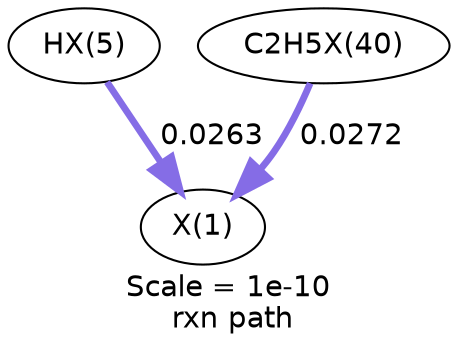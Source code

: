 digraph reaction_paths {
center=1;
s38 -> s37[fontname="Helvetica", style="setlinewidth(3.25)", arrowsize=1.63, color="0.7, 0.526, 0.9"
, label=" 0.0263"];
s40 -> s37[fontname="Helvetica", style="setlinewidth(3.28)", arrowsize=1.64, color="0.7, 0.527, 0.9"
, label=" 0.0272"];
s37 [ fontname="Helvetica", label="X(1)"];
s38 [ fontname="Helvetica", label="HX(5)"];
s40 [ fontname="Helvetica", label="C2H5X(40)"];
 label = "Scale = 1e-10\l rxn path";
 fontname = "Helvetica";
}
